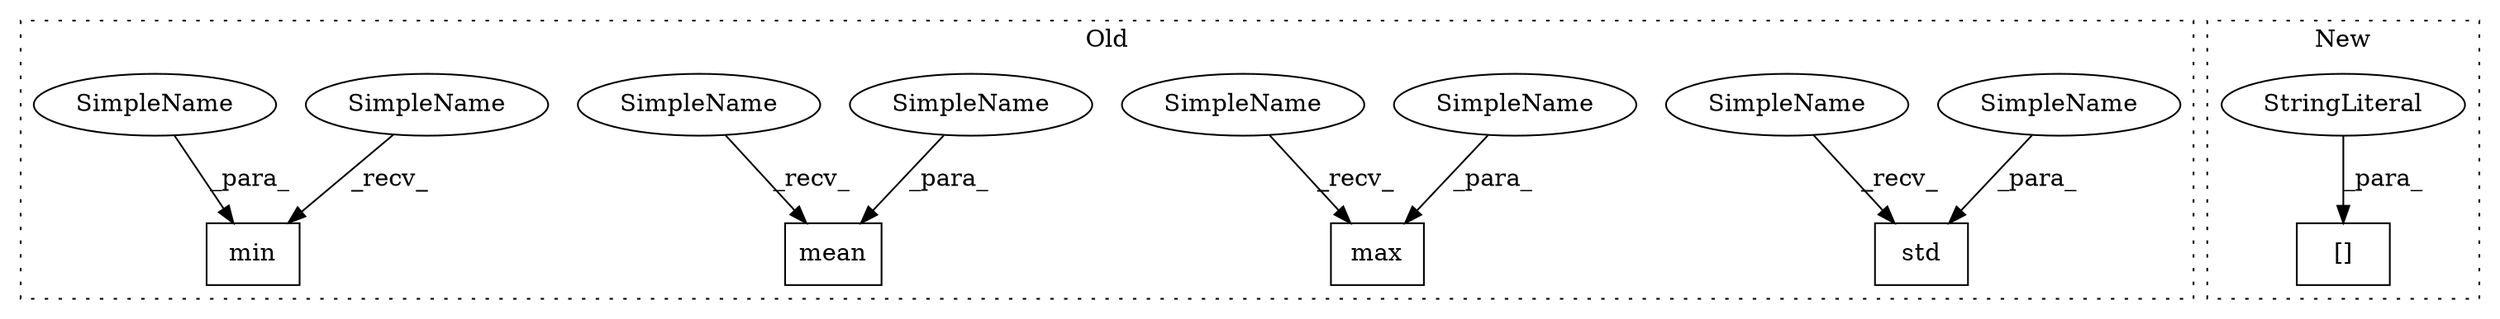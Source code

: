 digraph G {
subgraph cluster0 {
1 [label="std" a="32" s="12487,12504" l="4,1" shape="box"];
4 [label="mean" a="32" s="12306,12324" l="5,1" shape="box"];
5 [label="max" a="32" s="12427,12444" l="4,1" shape="box"];
6 [label="min" a="32" s="12367,12384" l="4,1" shape="box"];
7 [label="SimpleName" a="42" s="12431" l="13" shape="ellipse"];
8 [label="SimpleName" a="42" s="12491" l="13" shape="ellipse"];
9 [label="SimpleName" a="42" s="12311" l="13" shape="ellipse"];
10 [label="SimpleName" a="42" s="12371" l="13" shape="ellipse"];
11 [label="SimpleName" a="42" s="12481" l="5" shape="ellipse"];
12 [label="SimpleName" a="42" s="12361" l="5" shape="ellipse"];
13 [label="SimpleName" a="42" s="12300" l="5" shape="ellipse"];
14 [label="SimpleName" a="42" s="12421" l="5" shape="ellipse"];
label = "Old";
style="dotted";
}
subgraph cluster1 {
2 [label="[]" a="2" s="12161,12172" l="2,1" shape="box"];
3 [label="StringLiteral" a="45" s="12163" l="9" shape="ellipse"];
label = "New";
style="dotted";
}
3 -> 2 [label="_para_"];
7 -> 5 [label="_para_"];
8 -> 1 [label="_para_"];
9 -> 4 [label="_para_"];
10 -> 6 [label="_para_"];
11 -> 1 [label="_recv_"];
12 -> 6 [label="_recv_"];
13 -> 4 [label="_recv_"];
14 -> 5 [label="_recv_"];
}